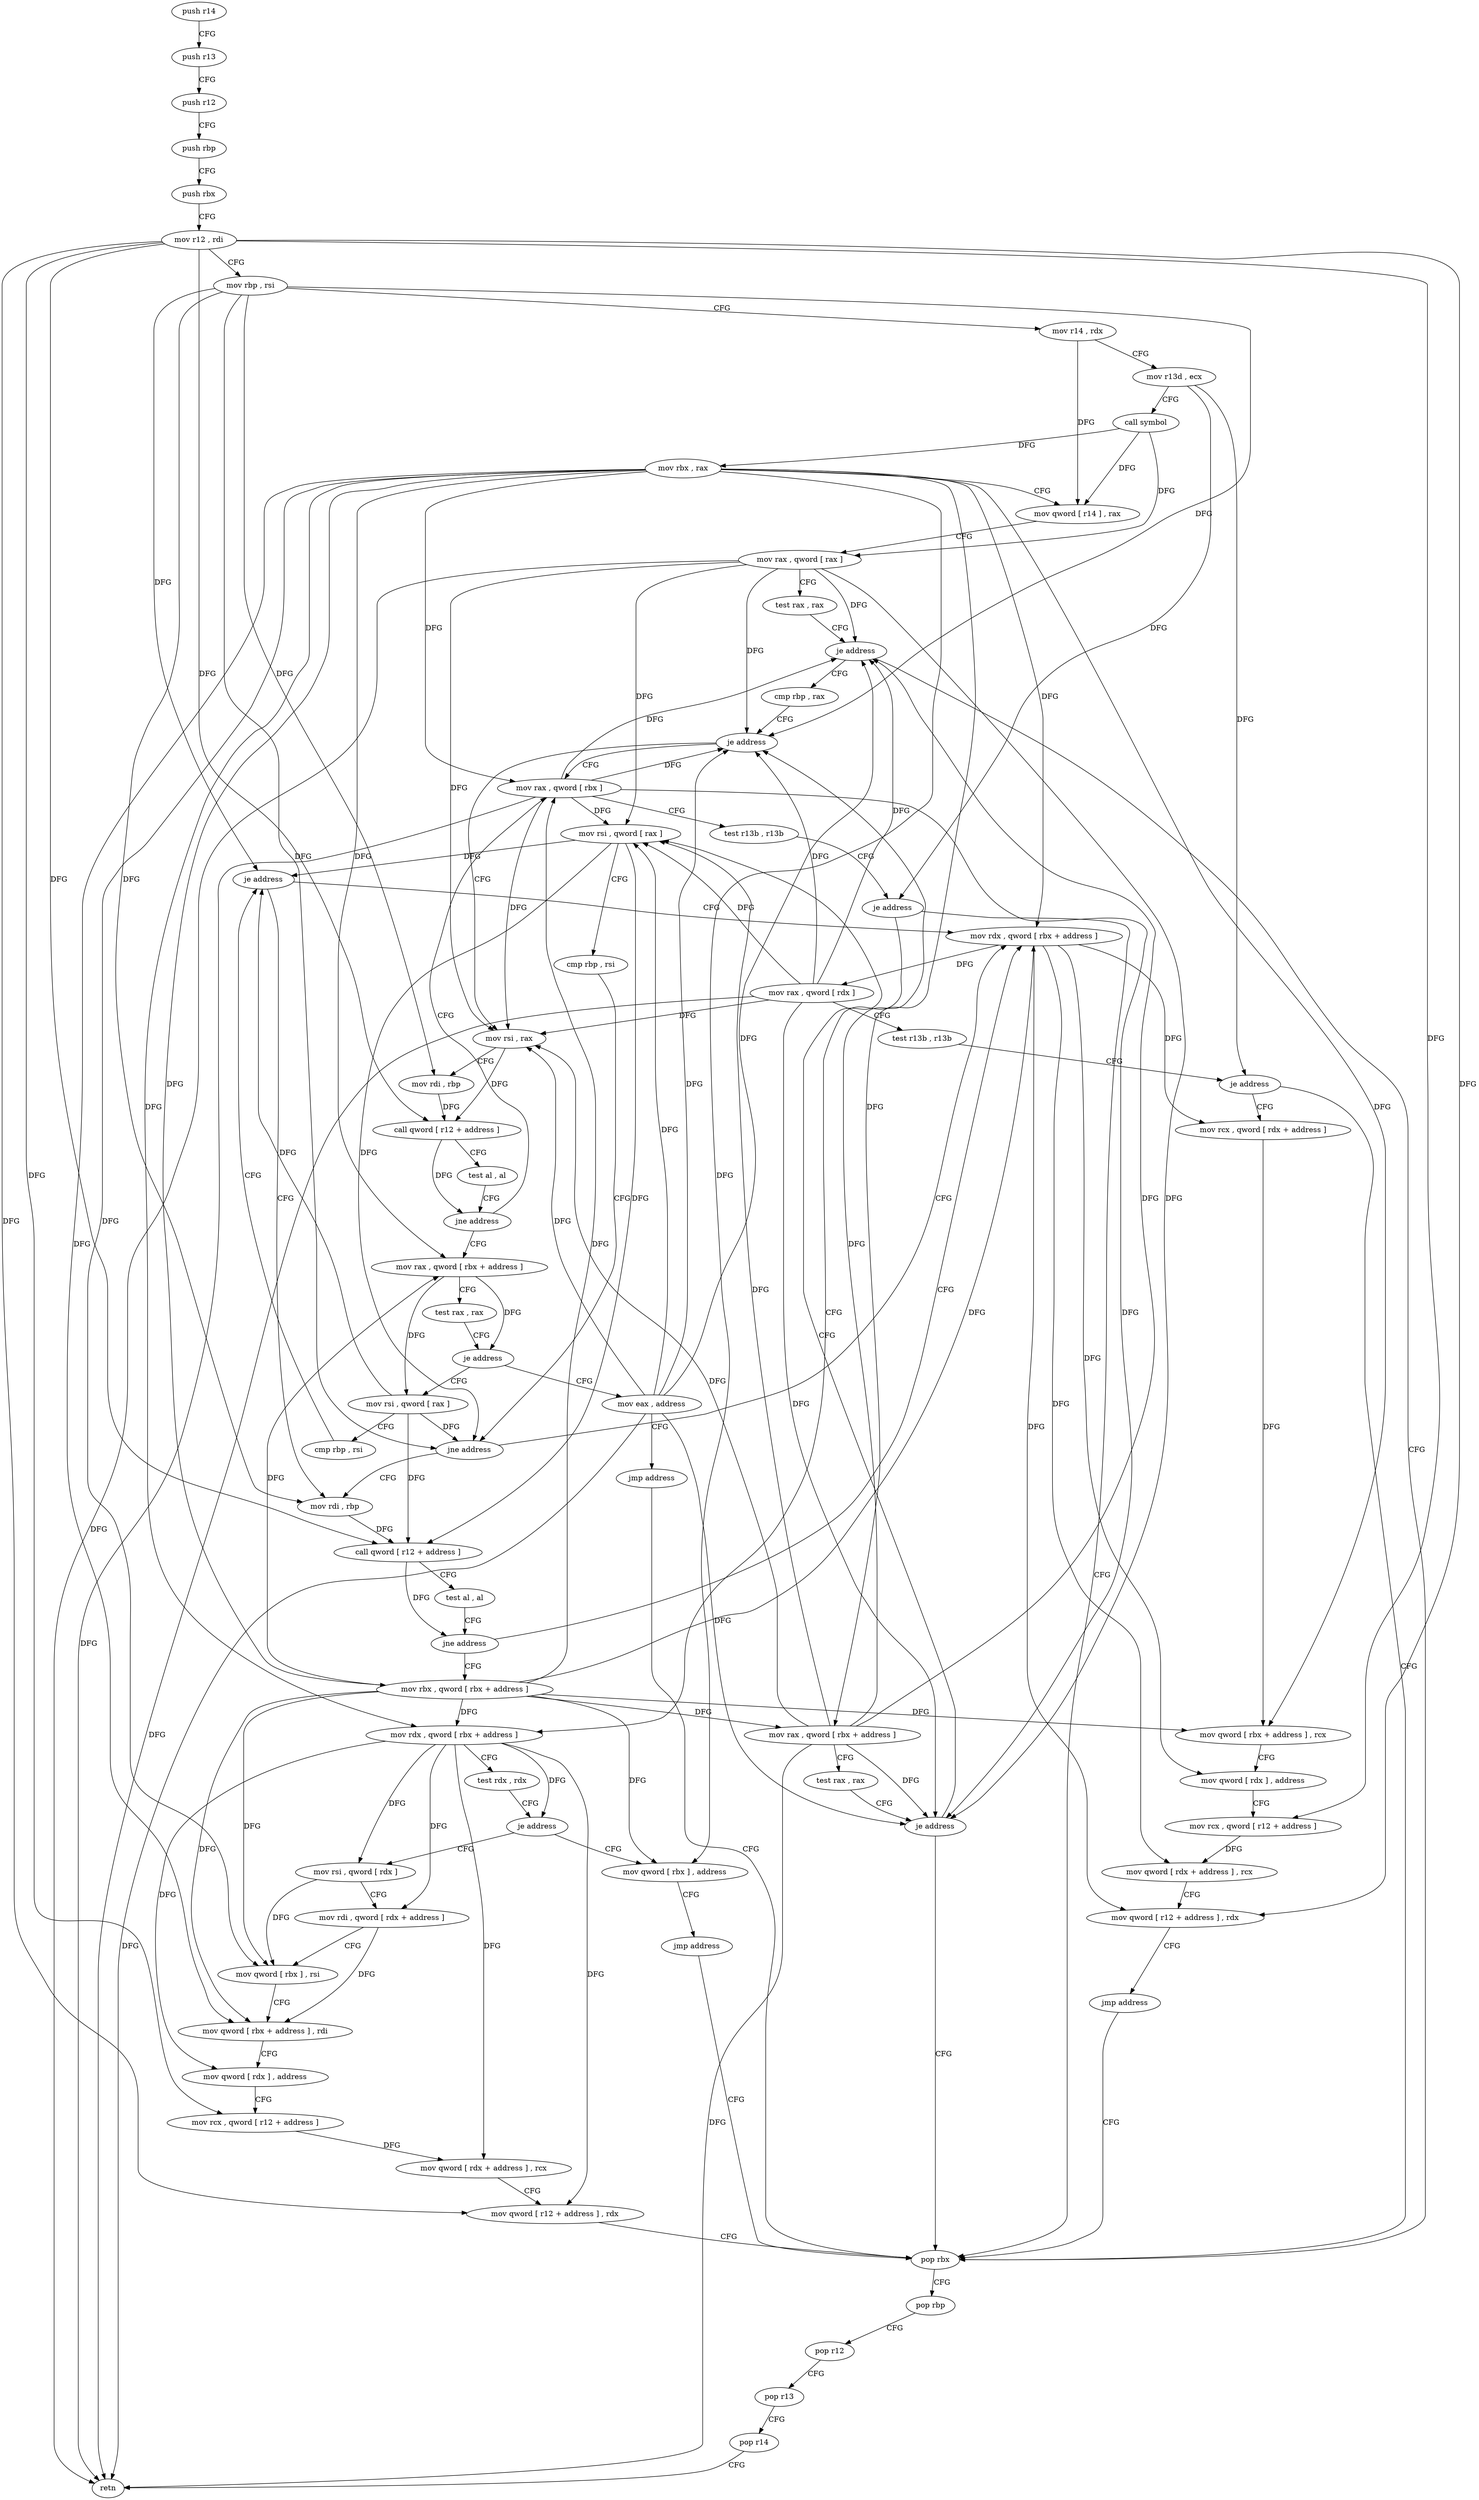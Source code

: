 digraph "func" {
"4276204" [label = "push r14" ]
"4276206" [label = "push r13" ]
"4276208" [label = "push r12" ]
"4276210" [label = "push rbp" ]
"4276211" [label = "push rbx" ]
"4276212" [label = "mov r12 , rdi" ]
"4276215" [label = "mov rbp , rsi" ]
"4276218" [label = "mov r14 , rdx" ]
"4276221" [label = "mov r13d , ecx" ]
"4276224" [label = "call symbol" ]
"4276229" [label = "mov rbx , rax" ]
"4276232" [label = "mov qword [ r14 ] , rax" ]
"4276235" [label = "mov rax , qword [ rax ]" ]
"4276238" [label = "test rax , rax" ]
"4276241" [label = "je address" ]
"4276416" [label = "pop rbx" ]
"4276247" [label = "cmp rbp , rax" ]
"4276417" [label = "pop rbp" ]
"4276418" [label = "pop r12" ]
"4276420" [label = "pop r13" ]
"4276422" [label = "pop r14" ]
"4276424" [label = "retn" ]
"4276250" [label = "je address" ]
"4276364" [label = "mov rax , qword [ rbx ]" ]
"4276252" [label = "mov rsi , rax" ]
"4276367" [label = "test r13b , r13b" ]
"4276370" [label = "je address" ]
"4276372" [label = "mov rdx , qword [ rbx + address ]" ]
"4276255" [label = "mov rdi , rbp" ]
"4276258" [label = "call qword [ r12 + address ]" ]
"4276263" [label = "test al , al" ]
"4276265" [label = "jne address" ]
"4276267" [label = "mov rax , qword [ rbx + address ]" ]
"4276376" [label = "test rdx , rdx" ]
"4276379" [label = "je address" ]
"4276425" [label = "mov qword [ rbx ] , address" ]
"4276381" [label = "mov rsi , qword [ rdx ]" ]
"4276271" [label = "test rax , rax" ]
"4276274" [label = "je address" ]
"4276434" [label = "mov eax , address" ]
"4276280" [label = "mov rsi , qword [ rax ]" ]
"4276432" [label = "jmp address" ]
"4276384" [label = "mov rdi , qword [ rdx + address ]" ]
"4276388" [label = "mov qword [ rbx ] , rsi" ]
"4276391" [label = "mov qword [ rbx + address ] , rdi" ]
"4276395" [label = "mov qword [ rdx ] , address" ]
"4276402" [label = "mov rcx , qword [ r12 + address ]" ]
"4276407" [label = "mov qword [ rdx + address ] , rcx" ]
"4276411" [label = "mov qword [ r12 + address ] , rdx" ]
"4276439" [label = "jmp address" ]
"4276283" [label = "cmp rbp , rsi" ]
"4276286" [label = "je address" ]
"4276321" [label = "mov rdx , qword [ rbx + address ]" ]
"4276288" [label = "mov rdi , rbp" ]
"4276325" [label = "mov rax , qword [ rdx ]" ]
"4276328" [label = "test r13b , r13b" ]
"4276331" [label = "je address" ]
"4276333" [label = "mov rcx , qword [ rdx + address ]" ]
"4276291" [label = "call qword [ r12 + address ]" ]
"4276296" [label = "test al , al" ]
"4276298" [label = "jne address" ]
"4276300" [label = "mov rbx , qword [ rbx + address ]" ]
"4276337" [label = "mov qword [ rbx + address ] , rcx" ]
"4276341" [label = "mov qword [ rdx ] , address" ]
"4276348" [label = "mov rcx , qword [ r12 + address ]" ]
"4276353" [label = "mov qword [ rdx + address ] , rcx" ]
"4276357" [label = "mov qword [ r12 + address ] , rdx" ]
"4276362" [label = "jmp address" ]
"4276304" [label = "mov rax , qword [ rbx + address ]" ]
"4276308" [label = "test rax , rax" ]
"4276311" [label = "je address" ]
"4276313" [label = "mov rsi , qword [ rax ]" ]
"4276316" [label = "cmp rbp , rsi" ]
"4276319" [label = "jne address" ]
"4276204" -> "4276206" [ label = "CFG" ]
"4276206" -> "4276208" [ label = "CFG" ]
"4276208" -> "4276210" [ label = "CFG" ]
"4276210" -> "4276211" [ label = "CFG" ]
"4276211" -> "4276212" [ label = "CFG" ]
"4276212" -> "4276215" [ label = "CFG" ]
"4276212" -> "4276258" [ label = "DFG" ]
"4276212" -> "4276402" [ label = "DFG" ]
"4276212" -> "4276411" [ label = "DFG" ]
"4276212" -> "4276291" [ label = "DFG" ]
"4276212" -> "4276348" [ label = "DFG" ]
"4276212" -> "4276357" [ label = "DFG" ]
"4276215" -> "4276218" [ label = "CFG" ]
"4276215" -> "4276250" [ label = "DFG" ]
"4276215" -> "4276255" [ label = "DFG" ]
"4276215" -> "4276286" [ label = "DFG" ]
"4276215" -> "4276288" [ label = "DFG" ]
"4276215" -> "4276319" [ label = "DFG" ]
"4276218" -> "4276221" [ label = "CFG" ]
"4276218" -> "4276232" [ label = "DFG" ]
"4276221" -> "4276224" [ label = "CFG" ]
"4276221" -> "4276370" [ label = "DFG" ]
"4276221" -> "4276331" [ label = "DFG" ]
"4276224" -> "4276229" [ label = "DFG" ]
"4276224" -> "4276232" [ label = "DFG" ]
"4276224" -> "4276235" [ label = "DFG" ]
"4276229" -> "4276232" [ label = "CFG" ]
"4276229" -> "4276364" [ label = "DFG" ]
"4276229" -> "4276372" [ label = "DFG" ]
"4276229" -> "4276267" [ label = "DFG" ]
"4276229" -> "4276425" [ label = "DFG" ]
"4276229" -> "4276388" [ label = "DFG" ]
"4276229" -> "4276391" [ label = "DFG" ]
"4276229" -> "4276321" [ label = "DFG" ]
"4276229" -> "4276337" [ label = "DFG" ]
"4276229" -> "4276300" [ label = "DFG" ]
"4276229" -> "4276304" [ label = "DFG" ]
"4276232" -> "4276235" [ label = "CFG" ]
"4276235" -> "4276238" [ label = "CFG" ]
"4276235" -> "4276241" [ label = "DFG" ]
"4276235" -> "4276424" [ label = "DFG" ]
"4276235" -> "4276250" [ label = "DFG" ]
"4276235" -> "4276252" [ label = "DFG" ]
"4276235" -> "4276311" [ label = "DFG" ]
"4276235" -> "4276313" [ label = "DFG" ]
"4276238" -> "4276241" [ label = "CFG" ]
"4276241" -> "4276416" [ label = "CFG" ]
"4276241" -> "4276247" [ label = "CFG" ]
"4276416" -> "4276417" [ label = "CFG" ]
"4276247" -> "4276250" [ label = "CFG" ]
"4276417" -> "4276418" [ label = "CFG" ]
"4276418" -> "4276420" [ label = "CFG" ]
"4276420" -> "4276422" [ label = "CFG" ]
"4276422" -> "4276424" [ label = "CFG" ]
"4276250" -> "4276364" [ label = "CFG" ]
"4276250" -> "4276252" [ label = "CFG" ]
"4276364" -> "4276367" [ label = "CFG" ]
"4276364" -> "4276241" [ label = "DFG" ]
"4276364" -> "4276250" [ label = "DFG" ]
"4276364" -> "4276424" [ label = "DFG" ]
"4276364" -> "4276252" [ label = "DFG" ]
"4276364" -> "4276311" [ label = "DFG" ]
"4276364" -> "4276313" [ label = "DFG" ]
"4276252" -> "4276255" [ label = "CFG" ]
"4276252" -> "4276258" [ label = "DFG" ]
"4276367" -> "4276370" [ label = "CFG" ]
"4276370" -> "4276416" [ label = "CFG" ]
"4276370" -> "4276372" [ label = "CFG" ]
"4276372" -> "4276376" [ label = "CFG" ]
"4276372" -> "4276379" [ label = "DFG" ]
"4276372" -> "4276381" [ label = "DFG" ]
"4276372" -> "4276384" [ label = "DFG" ]
"4276372" -> "4276395" [ label = "DFG" ]
"4276372" -> "4276407" [ label = "DFG" ]
"4276372" -> "4276411" [ label = "DFG" ]
"4276255" -> "4276258" [ label = "DFG" ]
"4276258" -> "4276263" [ label = "CFG" ]
"4276258" -> "4276265" [ label = "DFG" ]
"4276263" -> "4276265" [ label = "CFG" ]
"4276265" -> "4276364" [ label = "CFG" ]
"4276265" -> "4276267" [ label = "CFG" ]
"4276267" -> "4276271" [ label = "CFG" ]
"4276267" -> "4276274" [ label = "DFG" ]
"4276267" -> "4276280" [ label = "DFG" ]
"4276376" -> "4276379" [ label = "CFG" ]
"4276379" -> "4276425" [ label = "CFG" ]
"4276379" -> "4276381" [ label = "CFG" ]
"4276425" -> "4276432" [ label = "CFG" ]
"4276381" -> "4276384" [ label = "CFG" ]
"4276381" -> "4276388" [ label = "DFG" ]
"4276271" -> "4276274" [ label = "CFG" ]
"4276274" -> "4276434" [ label = "CFG" ]
"4276274" -> "4276280" [ label = "CFG" ]
"4276434" -> "4276439" [ label = "CFG" ]
"4276434" -> "4276241" [ label = "DFG" ]
"4276434" -> "4276250" [ label = "DFG" ]
"4276434" -> "4276252" [ label = "DFG" ]
"4276434" -> "4276424" [ label = "DFG" ]
"4276434" -> "4276311" [ label = "DFG" ]
"4276434" -> "4276313" [ label = "DFG" ]
"4276280" -> "4276283" [ label = "CFG" ]
"4276280" -> "4276286" [ label = "DFG" ]
"4276280" -> "4276291" [ label = "DFG" ]
"4276280" -> "4276319" [ label = "DFG" ]
"4276432" -> "4276416" [ label = "CFG" ]
"4276384" -> "4276388" [ label = "CFG" ]
"4276384" -> "4276391" [ label = "DFG" ]
"4276388" -> "4276391" [ label = "CFG" ]
"4276391" -> "4276395" [ label = "CFG" ]
"4276395" -> "4276402" [ label = "CFG" ]
"4276402" -> "4276407" [ label = "DFG" ]
"4276407" -> "4276411" [ label = "CFG" ]
"4276411" -> "4276416" [ label = "CFG" ]
"4276439" -> "4276416" [ label = "CFG" ]
"4276283" -> "4276286" [ label = "CFG" ]
"4276286" -> "4276321" [ label = "CFG" ]
"4276286" -> "4276288" [ label = "CFG" ]
"4276321" -> "4276325" [ label = "DFG" ]
"4276321" -> "4276333" [ label = "DFG" ]
"4276321" -> "4276341" [ label = "DFG" ]
"4276321" -> "4276353" [ label = "DFG" ]
"4276321" -> "4276357" [ label = "DFG" ]
"4276288" -> "4276291" [ label = "DFG" ]
"4276325" -> "4276328" [ label = "CFG" ]
"4276325" -> "4276241" [ label = "DFG" ]
"4276325" -> "4276250" [ label = "DFG" ]
"4276325" -> "4276252" [ label = "DFG" ]
"4276325" -> "4276424" [ label = "DFG" ]
"4276325" -> "4276311" [ label = "DFG" ]
"4276325" -> "4276313" [ label = "DFG" ]
"4276328" -> "4276331" [ label = "CFG" ]
"4276331" -> "4276416" [ label = "CFG" ]
"4276331" -> "4276333" [ label = "CFG" ]
"4276333" -> "4276337" [ label = "DFG" ]
"4276291" -> "4276296" [ label = "CFG" ]
"4276291" -> "4276298" [ label = "DFG" ]
"4276296" -> "4276298" [ label = "CFG" ]
"4276298" -> "4276321" [ label = "CFG" ]
"4276298" -> "4276300" [ label = "CFG" ]
"4276300" -> "4276304" [ label = "DFG" ]
"4276300" -> "4276364" [ label = "DFG" ]
"4276300" -> "4276372" [ label = "DFG" ]
"4276300" -> "4276267" [ label = "DFG" ]
"4276300" -> "4276425" [ label = "DFG" ]
"4276300" -> "4276321" [ label = "DFG" ]
"4276300" -> "4276388" [ label = "DFG" ]
"4276300" -> "4276391" [ label = "DFG" ]
"4276300" -> "4276337" [ label = "DFG" ]
"4276337" -> "4276341" [ label = "CFG" ]
"4276341" -> "4276348" [ label = "CFG" ]
"4276348" -> "4276353" [ label = "DFG" ]
"4276353" -> "4276357" [ label = "CFG" ]
"4276357" -> "4276362" [ label = "CFG" ]
"4276362" -> "4276416" [ label = "CFG" ]
"4276304" -> "4276308" [ label = "CFG" ]
"4276304" -> "4276241" [ label = "DFG" ]
"4276304" -> "4276250" [ label = "DFG" ]
"4276304" -> "4276252" [ label = "DFG" ]
"4276304" -> "4276424" [ label = "DFG" ]
"4276304" -> "4276311" [ label = "DFG" ]
"4276304" -> "4276313" [ label = "DFG" ]
"4276308" -> "4276311" [ label = "CFG" ]
"4276311" -> "4276416" [ label = "CFG" ]
"4276311" -> "4276313" [ label = "CFG" ]
"4276313" -> "4276316" [ label = "CFG" ]
"4276313" -> "4276286" [ label = "DFG" ]
"4276313" -> "4276291" [ label = "DFG" ]
"4276313" -> "4276319" [ label = "DFG" ]
"4276316" -> "4276319" [ label = "CFG" ]
"4276319" -> "4276288" [ label = "CFG" ]
"4276319" -> "4276321" [ label = "CFG" ]
}
